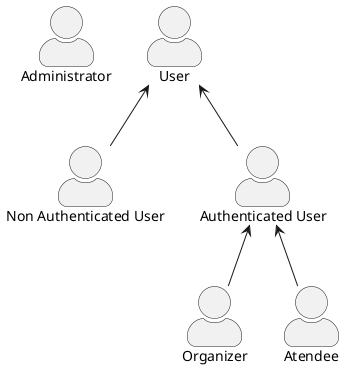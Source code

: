 @startuml actors
skinparam monochrome true
skinparam backgroundColor transparent
skinparam actorStyle awesome

:Administrator: as admin
:User: as U
:Non Authenticated User: as NAU
:Authenticated User: as AU
:Organizer: as AUO
:Atendee: as AUA


U <-- NAU
U <-- AU

AU <-- AUO
AU <-- AUA

@enduml